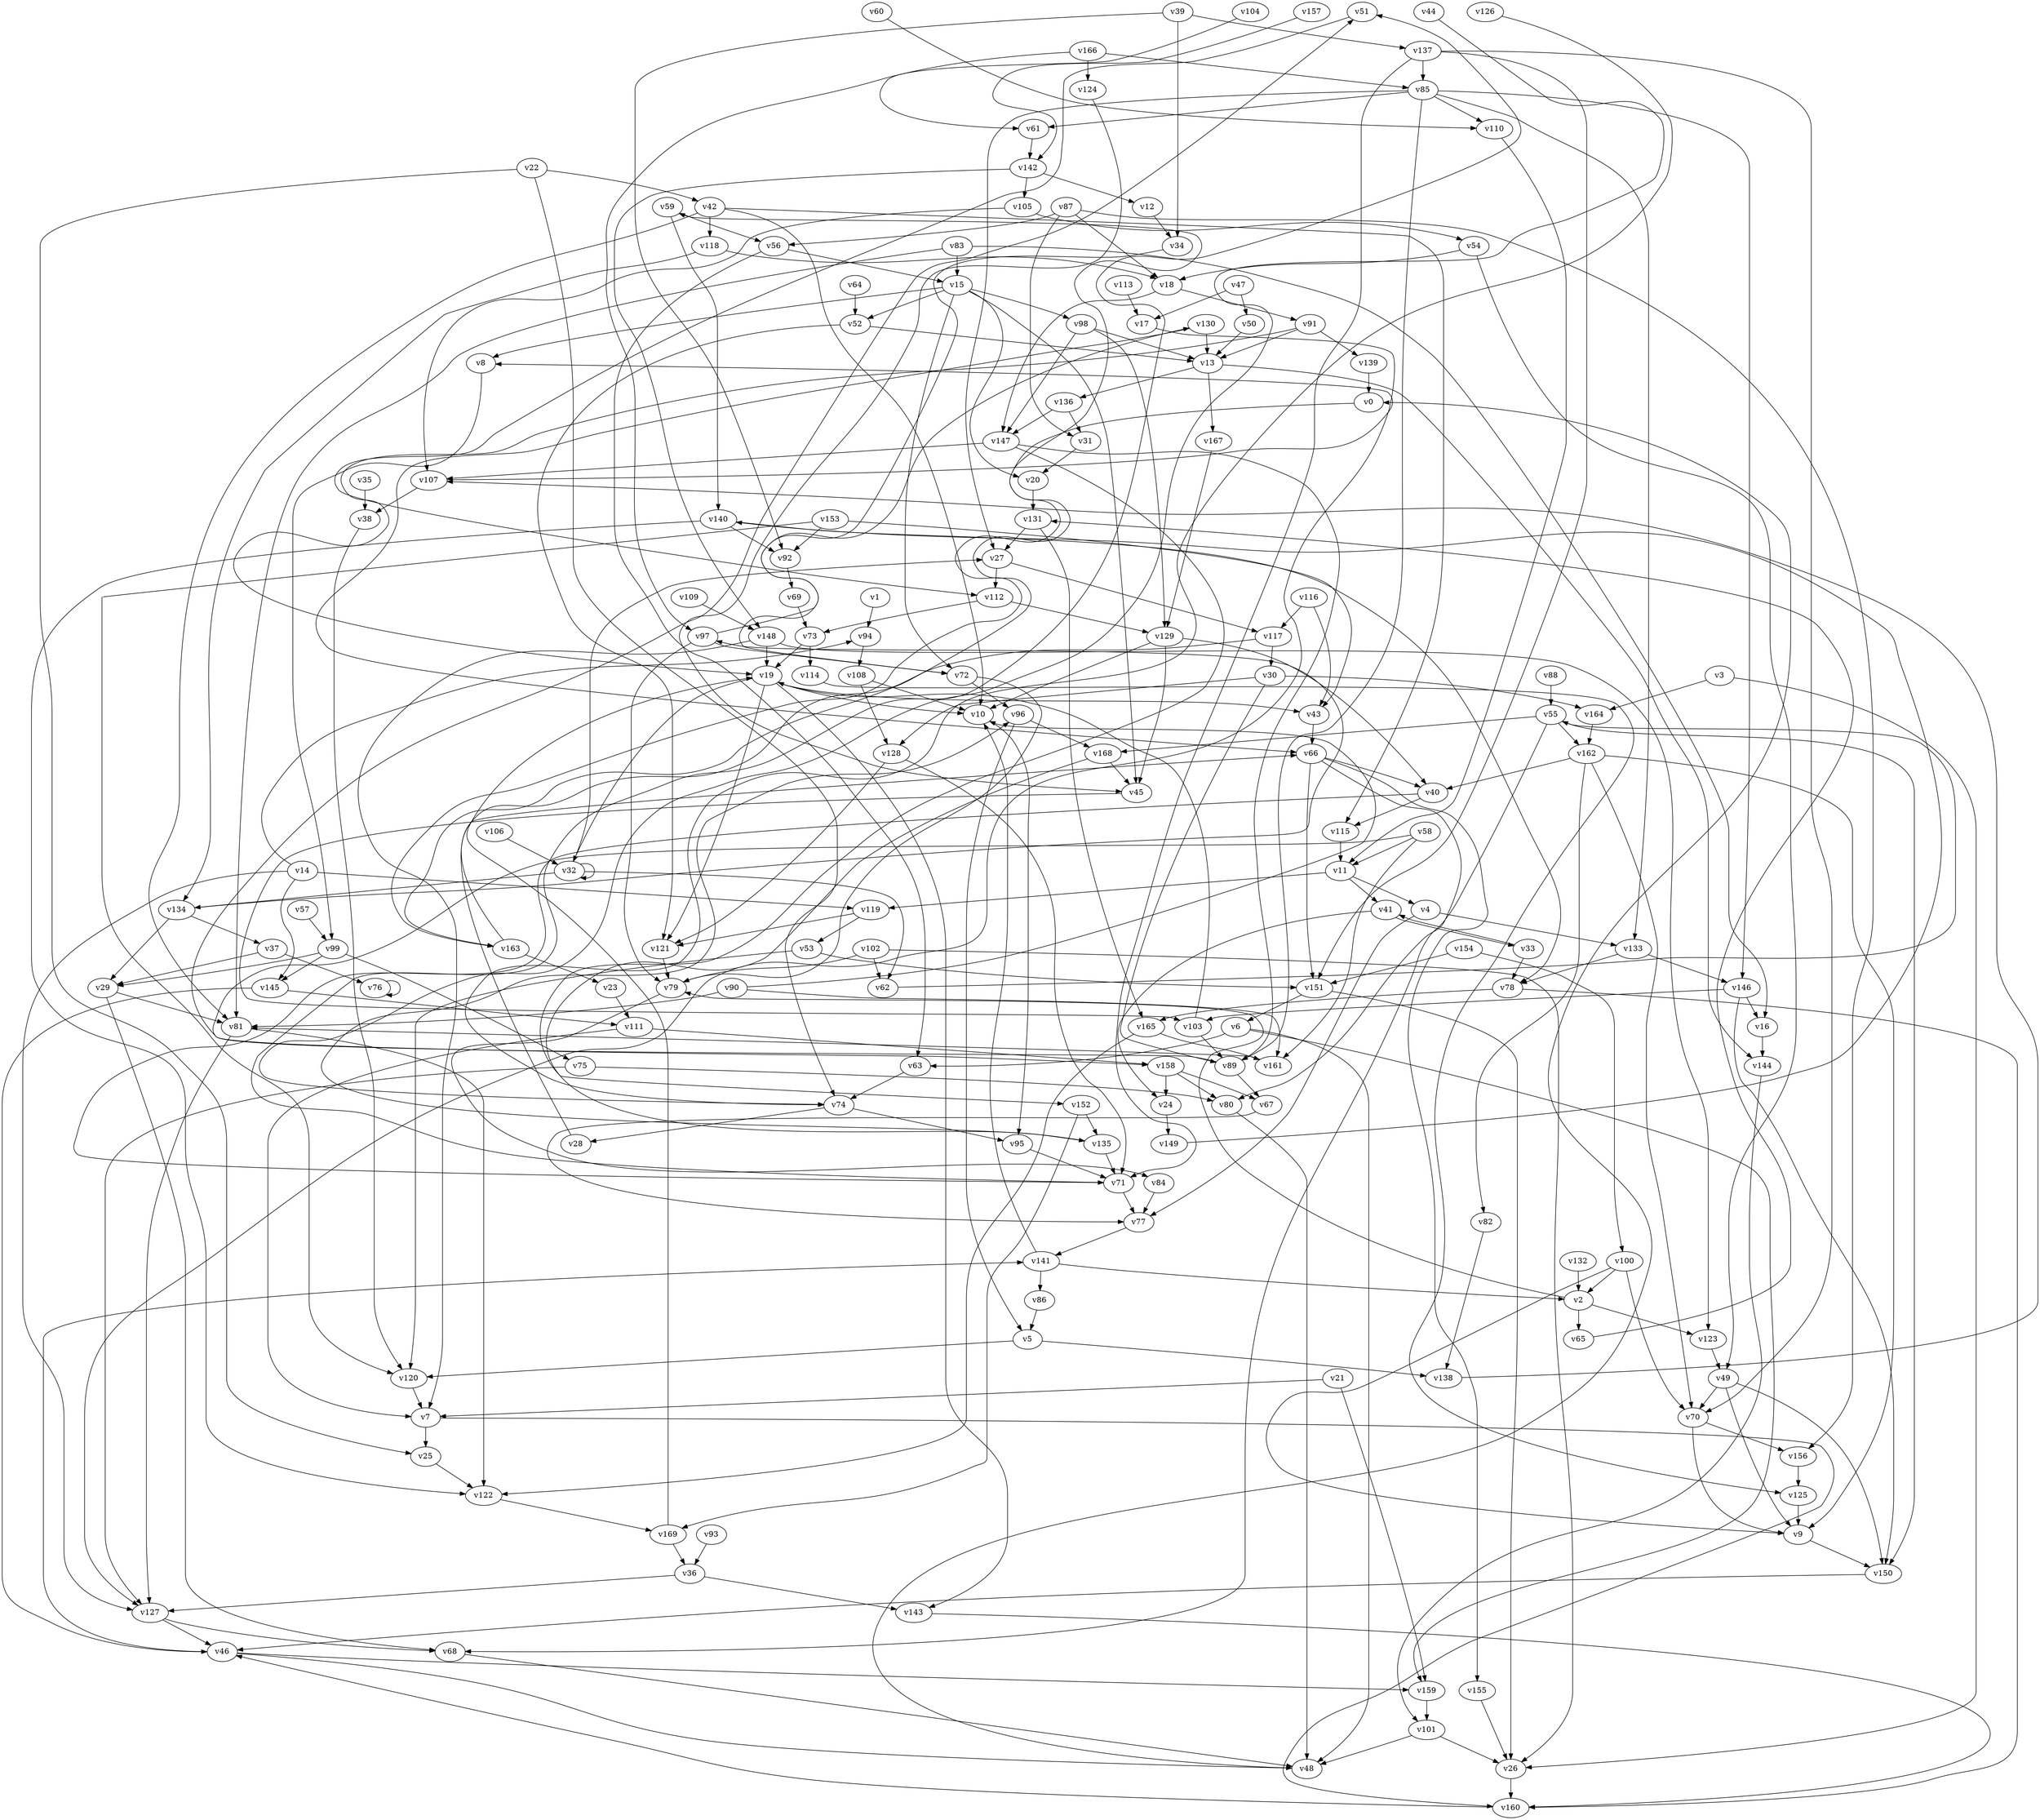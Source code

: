 // Benchmark game 246 - 170 vertices
// time_bound: 84
// targets: v88
digraph G {
    v0 [name="v0", player=1];
    v1 [name="v1", player=1];
    v2 [name="v2", player=1];
    v3 [name="v3", player=0];
    v4 [name="v4", player=1];
    v5 [name="v5", player=0];
    v6 [name="v6", player=1];
    v7 [name="v7", player=0];
    v8 [name="v8", player=1];
    v9 [name="v9", player=0];
    v10 [name="v10", player=0];
    v11 [name="v11", player=1];
    v12 [name="v12", player=0];
    v13 [name="v13", player=0];
    v14 [name="v14", player=0];
    v15 [name="v15", player=1];
    v16 [name="v16", player=1];
    v17 [name="v17", player=1];
    v18 [name="v18", player=1];
    v19 [name="v19", player=1];
    v20 [name="v20", player=0];
    v21 [name="v21", player=1];
    v22 [name="v22", player=1];
    v23 [name="v23", player=1];
    v24 [name="v24", player=1];
    v25 [name="v25", player=1];
    v26 [name="v26", player=0];
    v27 [name="v27", player=0];
    v28 [name="v28", player=0];
    v29 [name="v29", player=1];
    v30 [name="v30", player=1];
    v31 [name="v31", player=1];
    v32 [name="v32", player=1];
    v33 [name="v33", player=1];
    v34 [name="v34", player=0];
    v35 [name="v35", player=0];
    v36 [name="v36", player=1];
    v37 [name="v37", player=0];
    v38 [name="v38", player=0];
    v39 [name="v39", player=1];
    v40 [name="v40", player=0];
    v41 [name="v41", player=0];
    v42 [name="v42", player=0];
    v43 [name="v43", player=0];
    v44 [name="v44", player=1];
    v45 [name="v45", player=1];
    v46 [name="v46", player=0];
    v47 [name="v47", player=0];
    v48 [name="v48", player=0];
    v49 [name="v49", player=0];
    v50 [name="v50", player=1];
    v51 [name="v51", player=0];
    v52 [name="v52", player=0];
    v53 [name="v53", player=1];
    v54 [name="v54", player=0];
    v55 [name="v55", player=1];
    v56 [name="v56", player=1];
    v57 [name="v57", player=0];
    v58 [name="v58", player=1];
    v59 [name="v59", player=0];
    v60 [name="v60", player=0];
    v61 [name="v61", player=0];
    v62 [name="v62", player=0];
    v63 [name="v63", player=0];
    v64 [name="v64", player=1];
    v65 [name="v65", player=1];
    v66 [name="v66", player=1];
    v67 [name="v67", player=1];
    v68 [name="v68", player=1];
    v69 [name="v69", player=1];
    v70 [name="v70", player=1];
    v71 [name="v71", player=1];
    v72 [name="v72", player=0];
    v73 [name="v73", player=1];
    v74 [name="v74", player=0];
    v75 [name="v75", player=0];
    v76 [name="v76", player=1];
    v77 [name="v77", player=0];
    v78 [name="v78", player=0];
    v79 [name="v79", player=0];
    v80 [name="v80", player=1];
    v81 [name="v81", player=0];
    v82 [name="v82", player=0];
    v83 [name="v83", player=1];
    v84 [name="v84", player=1];
    v85 [name="v85", player=1];
    v86 [name="v86", player=1];
    v87 [name="v87", player=1];
    v88 [name="v88", player=0, target=1];
    v89 [name="v89", player=1];
    v90 [name="v90", player=1];
    v91 [name="v91", player=1];
    v92 [name="v92", player=1];
    v93 [name="v93", player=1];
    v94 [name="v94", player=0];
    v95 [name="v95", player=0];
    v96 [name="v96", player=0];
    v97 [name="v97", player=0];
    v98 [name="v98", player=1];
    v99 [name="v99", player=1];
    v100 [name="v100", player=0];
    v101 [name="v101", player=0];
    v102 [name="v102", player=0];
    v103 [name="v103", player=1];
    v104 [name="v104", player=0];
    v105 [name="v105", player=0];
    v106 [name="v106", player=1];
    v107 [name="v107", player=0];
    v108 [name="v108", player=0];
    v109 [name="v109", player=0];
    v110 [name="v110", player=1];
    v111 [name="v111", player=0];
    v112 [name="v112", player=0];
    v113 [name="v113", player=0];
    v114 [name="v114", player=1];
    v115 [name="v115", player=1];
    v116 [name="v116", player=0];
    v117 [name="v117", player=1];
    v118 [name="v118", player=1];
    v119 [name="v119", player=0];
    v120 [name="v120", player=0];
    v121 [name="v121", player=0];
    v122 [name="v122", player=0];
    v123 [name="v123", player=0];
    v124 [name="v124", player=0];
    v125 [name="v125", player=1];
    v126 [name="v126", player=0];
    v127 [name="v127", player=0];
    v128 [name="v128", player=0];
    v129 [name="v129", player=0];
    v130 [name="v130", player=0];
    v131 [name="v131", player=1];
    v132 [name="v132", player=1];
    v133 [name="v133", player=0];
    v134 [name="v134", player=1];
    v135 [name="v135", player=0];
    v136 [name="v136", player=1];
    v137 [name="v137", player=1];
    v138 [name="v138", player=0];
    v139 [name="v139", player=1];
    v140 [name="v140", player=0];
    v141 [name="v141", player=1];
    v142 [name="v142", player=0];
    v143 [name="v143", player=0];
    v144 [name="v144", player=0];
    v145 [name="v145", player=1];
    v146 [name="v146", player=0];
    v147 [name="v147", player=1];
    v148 [name="v148", player=1];
    v149 [name="v149", player=0];
    v150 [name="v150", player=1];
    v151 [name="v151", player=0];
    v152 [name="v152", player=0];
    v153 [name="v153", player=1];
    v154 [name="v154", player=1];
    v155 [name="v155", player=1];
    v156 [name="v156", player=0];
    v157 [name="v157", player=0];
    v158 [name="v158", player=0];
    v159 [name="v159", player=0];
    v160 [name="v160", player=1];
    v161 [name="v161", player=1];
    v162 [name="v162", player=1];
    v163 [name="v163", player=0];
    v164 [name="v164", player=0];
    v165 [name="v165", player=0];
    v166 [name="v166", player=0];
    v167 [name="v167", player=0];
    v168 [name="v168", player=1];
    v169 [name="v169", player=1];

    v0 -> v163 [constraint="t < 14"];
    v1 -> v94;
    v2 -> v79 [constraint="t >= 4"];
    v3 -> v26;
    v4 -> v133;
    v5 -> v138;
    v6 -> v159 [constraint="t >= 2"];
    v7 -> v160 [constraint="t mod 4 == 0"];
    v8 -> v99;
    v9 -> v150;
    v10 -> v95;
    v11 -> v4;
    v12 -> v34;
    v13 -> v136;
    v14 -> v94 [constraint="t < 10"];
    v15 -> v52;
    v16 -> v144;
    v17 -> v127 [constraint="t >= 3"];
    v18 -> v91;
    v19 -> v143;
    v20 -> v131;
    v21 -> v7;
    v22 -> v42;
    v23 -> v111;
    v24 -> v149;
    v25 -> v122;
    v26 -> v160;
    v27 -> v117;
    v28 -> v66;
    v29 -> v81;
    v30 -> v164;
    v31 -> v20;
    v32 -> v62;
    v33 -> v78;
    v34 -> v72 [constraint="t mod 4 == 2"];
    v35 -> v38;
    v36 -> v127;
    v37 -> v76;
    v38 -> v120;
    v39 -> v137;
    v40 -> v71 [constraint="t >= 4"];
    v41 -> v33;
    v42 -> v118;
    v43 -> v66;
    v44 -> v74 [constraint="t >= 5"];
    v45 -> v103 [constraint="t >= 1"];
    v46 -> v48;
    v47 -> v17;
    v48 -> v0 [constraint="t >= 2"];
    v49 -> v9;
    v50 -> v13;
    v51 -> v112 [constraint="t mod 4 == 3"];
    v52 -> v121;
    v53 -> v120;
    v54 -> v49;
    v55 -> v68;
    v56 -> v15;
    v57 -> v99;
    v58 -> v158 [constraint="t < 5"];
    v59 -> v140;
    v60 -> v110 [constraint="t mod 3 == 2"];
    v61 -> v142;
    v62 -> v55 [constraint="t >= 2"];
    v63 -> v74;
    v64 -> v52;
    v65 -> v131 [constraint="t >= 5"];
    v66 -> v155;
    v67 -> v77 [constraint="t mod 5 == 4"];
    v68 -> v48;
    v69 -> v73;
    v70 -> v156;
    v71 -> v51 [constraint="t < 7"];
    v72 -> v79 [constraint="t >= 4"];
    v73 -> v19;
    v74 -> v28;
    v75 -> v127;
    v76 -> v76;
    v77 -> v141;
    v78 -> v160;
    v79 -> v84 [constraint="t >= 1"];
    v80 -> v48;
    v81 -> v127;
    v82 -> v138;
    v83 -> v81;
    v84 -> v77;
    v85 -> v146;
    v86 -> v5;
    v87 -> v156;
    v88 -> v55;
    v89 -> v51 [constraint="t < 15"];
    v90 -> v10 [constraint="t < 12"];
    v91 -> v19 [constraint="t >= 3"];
    v92 -> v69;
    v93 -> v36;
    v94 -> v108;
    v95 -> v71;
    v96 -> v168;
    v97 -> v130 [constraint="t mod 4 == 2"];
    v98 -> v129;
    v99 -> v75;
    v100 -> v9 [constraint="t mod 3 == 1"];
    v101 -> v26;
    v102 -> v79;
    v103 -> v19;
    v104 -> v61 [constraint="t < 11"];
    v105 -> v107;
    v106 -> v32;
    v107 -> v8 [constraint="t >= 3"];
    v108 -> v128;
    v109 -> v148;
    v110 -> v11;
    v111 -> v158;
    v112 -> v129;
    v113 -> v17;
    v114 -> v125 [constraint="t mod 3 == 1"];
    v115 -> v11;
    v116 -> v117;
    v117 -> v163 [constraint="t >= 4"];
    v118 -> v134;
    v119 -> v53;
    v120 -> v7;
    v121 -> v79;
    v122 -> v169;
    v123 -> v49;
    v124 -> v45 [constraint="t >= 2"];
    v125 -> v9;
    v126 -> v74 [constraint="t mod 3 == 0"];
    v127 -> v68;
    v128 -> v71;
    v129 -> v40;
    v130 -> v66 [constraint="t < 13"];
    v131 -> v27;
    v132 -> v2;
    v133 -> v146;
    v134 -> v97 [constraint="t < 8"];
    v135 -> v96 [constraint="t < 12"];
    v136 -> v31;
    v137 -> v70;
    v138 -> v107 [constraint="t < 15"];
    v139 -> v0;
    v140 -> v92;
    v141 -> v86;
    v142 -> v148;
    v143 -> v160 [constraint="t mod 5 == 1"];
    v144 -> v101 [constraint="t mod 3 == 0"];
    v145 -> v111;
    v146 -> v16;
    v147 -> v152 [constraint="t mod 5 == 0"];
    v148 -> v19;
    v149 -> v140 [constraint="t mod 4 == 1"];
    v150 -> v46 [constraint="t mod 4 == 1"];
    v151 -> v26;
    v152 -> v169;
    v153 -> v120;
    v154 -> v100;
    v155 -> v26;
    v156 -> v125;
    v157 -> v142 [constraint="t < 9"];
    v158 -> v80;
    v159 -> v101;
    v160 -> v46;
    v161 -> v81 [constraint="t mod 4 == 2"];
    v162 -> v70;
    v163 -> v59 [constraint="t mod 3 == 1"];
    v164 -> v162;
    v165 -> v122;
    v166 -> v97;
    v167 -> v129;
    v168 -> v135 [constraint="t mod 3 == 1"];
    v169 -> v19;
    v22 -> v25;
    v90 -> v161;
    v117 -> v30;
    v142 -> v105;
    v97 -> v79;
    v42 -> v115;
    v140 -> v122;
    v102 -> v26;
    v46 -> v141;
    v107 -> v38;
    v58 -> v11;
    v112 -> v73;
    v148 -> v123;
    v89 -> v67;
    v91 -> v139;
    v137 -> v85;
    v153 -> v43;
    v11 -> v119;
    v19 -> v121;
    v2 -> v65;
    v118 -> v18;
    v98 -> v13;
    v49 -> v150;
    v55 -> v168;
    v19 -> v32;
    v130 -> v13;
    v7 -> v25;
    v66 -> v40;
    v87 -> v56;
    v165 -> v161;
    v18 -> v147;
    v87 -> v18;
    v66 -> v80;
    v90 -> v81;
    v27 -> v112;
    v101 -> v48;
    v58 -> v161;
    v32 -> v27;
    v14 -> v119;
    v37 -> v29;
    v96 -> v5;
    v39 -> v34;
    v166 -> v124;
    v162 -> v82;
    v6 -> v63;
    v111 -> v7;
    v71 -> v77;
    v15 -> v45;
    v99 -> v145;
    v55 -> v162;
    v145 -> v46;
    v135 -> v71;
    v11 -> v41;
    v72 -> v96;
    v162 -> v9;
    v133 -> v78;
    v128 -> v121;
    v42 -> v81;
    v140 -> v78;
    v85 -> v61;
    v40 -> v115;
    v98 -> v147;
    v78 -> v165;
    v85 -> v27;
    v147 -> v107;
    v13 -> v167;
    v5 -> v120;
    v4 -> v77;
    v30 -> v89;
    v108 -> v10;
    v66 -> v151;
    v54 -> v18;
    v41 -> v24;
    v49 -> v70;
    v100 -> v2;
    v102 -> v62;
    v6 -> v48;
    v83 -> v16;
    v97 -> v72;
    v83 -> v15;
    v22 -> v74;
    v21 -> v159;
    v148 -> v7;
    v137 -> v151;
    v166 -> v85;
    v116 -> v43;
    v39 -> v92;
    v141 -> v10;
    v146 -> v150;
    v136 -> v147;
    v146 -> v103;
    v147 -> v89;
    v33 -> v41;
    v15 -> v98;
    v52 -> v13;
    v169 -> v36;
    v141 -> v2;
    v19 -> v10;
    v15 -> v72;
    v70 -> v9;
    v100 -> v70;
    v19 -> v43;
    v134 -> v37;
    v162 -> v40;
    v85 -> v133;
    v99 -> v29;
    v53 -> v151;
    v32 -> v134;
    v3 -> v164;
    v15 -> v8;
    v119 -> v121;
    v73 -> v114;
    v56 -> v63;
    v85 -> v89;
    v158 -> v24;
    v81 -> v122;
    v154 -> v151;
    v103 -> v89;
    v75 -> v80;
    v158 -> v67;
    v13 -> v144;
    v134 -> v29;
    v85 -> v110;
    v30 -> v128;
    v142 -> v12;
    v14 -> v127;
    v14 -> v145;
    v55 -> v150;
    v151 -> v6;
    v131 -> v165;
    v15 -> v20;
    v47 -> v50;
    v36 -> v143;
    v2 -> v123;
    v59 -> v56;
    v129 -> v10;
    v153 -> v92;
    v74 -> v95;
    v137 -> v71;
    v91 -> v13;
    v105 -> v54;
    v163 -> v23;
    v42 -> v10;
    v87 -> v31;
    v168 -> v45;
    v129 -> v45;
    v32 -> v32;
    v46 -> v159;
    v127 -> v46;
    v29 -> v68;
    v152 -> v135;
}
